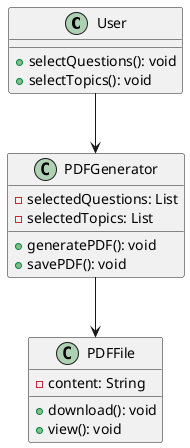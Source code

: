 @startuml
class User {
    + selectQuestions(): void
    + selectTopics(): void
}

class PDFGenerator {
    - selectedQuestions: List
    - selectedTopics: List
    + generatePDF(): void
    + savePDF(): void
}

class PDFFile {
    - content: String
    + download(): void
    + view(): void
}

User --> PDFGenerator
PDFGenerator --> PDFFile
@enduml